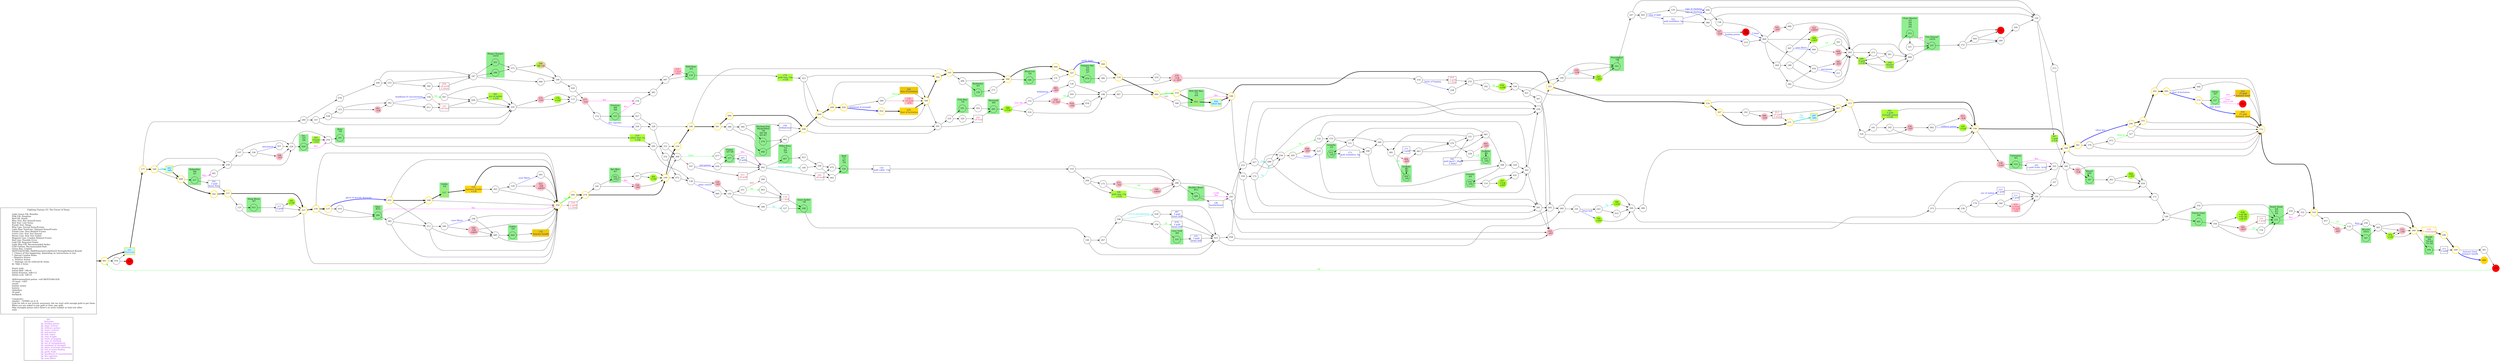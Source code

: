 digraph {
	// graph defaults
	rankdir=LR
	mclimit=50
	nodesep=.3 // changes horizontal separation of nodes
	ranksep=.4 // changes vertical separation of nodes
	node [height=.7
		width=.7
		shape=ellipse
		margin=0]
	edge[weight=5]
	
	subgraph ShopMenu {
		node [fontcolor = "purple" shape = "rect" margin = 0.1]
		shop261 [label = "\261\n Yaztromo\n \
			3g: healing potion\l \
			3g: plant control\l \
			3g: stillness potion\l \
			2g: insect control\l \
			2g: anti-poison\l \
			3g: holy water\l \
			3g: ring of light\l \
			2g: boots of leaping\l \
			3g: rope of climbing\l \
			3g: net of entanglement\l \
			3g: armband of strength\l \
			2g: glove of missile dexterity\l \
			2g: rod of water-finding\l \
			2g: garlic buds\l \
			3g: headband of concentration\l \
			3g: fire capsules\l \
			3g: nose filters\l"]
	}

	// a box for a graph label
	// note that you can override the defaults set above
	title [label = "Fighting Fantasy 03: The Forest of Doom\n\n \
		Light Green Fill: Benefits\l \
		Pink Fill: Penalties\l \
		Red Fill: Death\l \
		Blue Text: Key Items/Events\l \
		Red Text: Lost Items\l \
		Purple Text: Shops\l \
		Blue Line: Forced Items/Events\l \
		Light Blue Text/Line: Optional Items/Events\l \
		Purple Line: Dice Related Events\l \
		Green Line: Stat Test Passed\l \
		Brown Line: Stat Test Failed\l \
		Magenta Line: Combat Related Events\l \
		Red Line: Possible Error\l \
		Gold Fill: Required Nodes\l \
		Light Blue Fill: Recommended Nodes\l \
		Gold Outline: Recommended Path\l \
		Green Box: Combat\l \
		SK/ST/LK/AT/AR/: Skill/Stamina/Luck/Attack Strength/Attack Round/\l \
		?: Chance of this happening, depending on instructions in text\l \
		*: Special Combat Rules\l \
		-: Negative Status\l \
		+: Positive Status\l \
		^: Damage can be reduced by items\l \
		@: Take 2 items\l\l \
		Starts with:\l \
		Initial Skill: 1d6+6\l \
		Initial Stamina: 2d6+12\l \
		Initial Luck: 1d6+6\l\l \
		skill/stamina/luck potion: +all SK/ST/LK&1ILK\l \
		10 meal: +4ST\l \
		sword\l \
		leather armor\l \
		lantern\l \
		tinderbox\l \
		30 gold\l \
		backpack\l\l \
		Comments:\l \
		shield+: -1EDMG on 4~6\l \
		Gold for info is not strictly necessary, but we start with enough gold to get them.\l \
		When you are asked to pay gold or item, pay gold.\l \
		Skip strength potion since there's no more combat or luck test after.\l \
		none\l \
		"
		shape = "box"
		margin = 0.1]

	subgraph Required {
		node [style = "filled" color = "gold" fillcolor = "gold" fontcolor = "blue" shape = "rect"]
		058
		078
		232
		400 [fontcolor = "black" shape = "octagon"]
	}

	subgraph Required2 {
		node [style = "filled" color = "gold2" fillcolor = "gold2" fontcolor = "blue" shape = "rect"]
		176
		312
		354
	}

	subgraph Recommended {
		node [penwidth = 3 color = "gold"]
		001
		261 [shape = "rect" style = "filled" fillcolor = "paleturquoise1" fontcolor = "purple"]
		177
		160
		343 [style = "filled" fillcolor = "paleturquoise1" shape = "rect" fontcolor = "blue"]
		008
		392
		157
		337
		230
		137
		055
		168
		117
		232
		358
		040
		274
		109
		124
		180
		361
		086
		208
		099
		209
		028
		052
		078
		349
		102
		105
		394
		066
		325
		268
		119
		090
		210
		043
		050 [style = "filled" fillcolor = "paleturquoise1" shape = "rect" fontcolor = "blue"]
		188
		221
		378
		307
		271
		297 [style = "filled" fillcolor = "paleturquoise1" shape = "rect" fontcolor = "blue"]
		067
		113
		149
		306
		391
		200
		351
		292
		095
		173
		058
		112
		103
		360
		279 [shape = "rect" fontcolor = "crimson"]
		246
		204
		400
	}
	
	subgraph Optional {
		node [style = "filled" color = "paleturquoise1" fillcolor = "paleturquoise1" fontcolor = "blue" shape = "rect"]
		050
		261
		297
		343
	}

	subgraph Combat {
		style = "filled" color = "palegreen2"

		subgraph cluster_SHAPE_CHANGER {
			label = "Shape Changer\n 10/10"
			203
			286
		}
		
		subgraph cluster_WILD_BOAR {
			label = "Wild Boar\n 6/5"
			118
		}
		
		subgraph cluster_FISH_MAN {
			label = "Fish Man\n 7/6"
			181
		}
		
		subgraph cluster_WEREWOLF {
			label = "Werewolf\n 8/9"
			285
		}
		
		subgraph cluster_GHOUL {
			label = "Ghoul\n 9/7"
			227
		}
		
		subgraph cluster_WYVERN {
			label = "Wyvern\n 10/11"
			167
		}
		
		subgraph cluster_BANDIT {
			label = "Bandit\n 8/6\n 7/6 6/4\n 7/5 5/6"
			104
		}
		
		subgraph cluster_DWARF {
			label = "Dwarf\n 8/5"
			347
		}
		
		subgraph cluster_FOREST_GIANT {
			label = "Forest Giant\n 9/9"
			265
		}
		
		subgraph cluster_DEATH_HAWK {
			label = "Death Hawk\n 4/4\n 4/3\n 5/4"
			231
		}
		
		subgraph cluster_CATWOMAN {
			label = "Catwoman\n 8/5"
			153
		}
		
		subgraph cluster_PTERODACTYL {
			label = "Pterodactyl\n 7/8"
			303
		}
		
		subgraph cluster_CLONE_WARRIOR {
			label = "Clone Warrior\n 5/5\n 6/4\n 5/6\n 6/5"
			212
		}
		
		subgraph cluster_FIRE_DEMON {
			label = "Fire Domon*\n 10/10"
			107
		}
		
		subgraph cluster_WILD_HILL_MAN {
			label = "Wild Hill Man\n 7/5\n 6/4"
			043
		}
		
		subgraph cluster_GREMLIN {
			label = "Gremlin\n 5/3"
			165 [label = "\N\n -3AT"]
		}
		
		subgraph cluster_GREMLIN2 {
			label = "Gremlin\n 4/3\n 3/2"
			049 [label = "\N\n -3AT"]
		}
		
		subgraph cluster_GREMLIN3 {
			label = "Gremlin\n 5/5"
			071 [label = "\N\n -3AT"]
		}
		
		subgraph cluster_GREMLIN4 {
			label = "Gremlin\n 4/4"
			193 [label = "\N\n -3AT"]
		}
		
		subgraph cluster_BARBARIAN {
			label = "Barbarian\n 9/7"
			128
		}
		
		subgraph cluster_BLOOD_EEL {
			label = "Blood Eel\n 5/4"
			186
		}
		
		subgraph cluster_VAMPIRE_BAT {
			label = "Vampire Bat\n 5/5\n 6/5\n 5/7"
			079
		}
		
		subgraph cluster_TREEMAN {
			label = "Treeman\n 8/8\n 8/8"
			123
		}
		
		subgraph cluster_HUNTING_DOG_MASKED_MAN {
			label = "Hunting Dog\n MaskedMan\n 7/6\n 6/6 5/6\n 6/5 8/7"
			096
			276
		}
		
		subgraph cluster_PYGMY {
			label = "Pygmy\n 5/5 5/6"
			377
		}
		
		subgraph cluster_KILLER_BEES {
			label = "Killer Bees\n 7/3\n 8/4\n 7/4"
			007
		}
		
		subgraph cluster_WOLF {
			label = "Wolf\n 7/7\n 8/7\n 7/9"
			330
		}
		
		subgraph cluster_BOULDER_BEAST {
			label = "Boulder Beast\n 8/11"
			084
		}
		
		subgraph cluster_GIANT_SPIDER {
			label = "Giant Spider\n 7/8"
			298
		}
		
		subgraph cluster_CAVE_TROLL {
			label = "Cave Troll\n 8/9"
			310
		}
		
		subgraph cluster_HOBGOBLIN {
			label = "Hobgoblin\n 6/6\n 5/7"
			317
		}
		
		subgraph cluster_STING_WORM {
			label = "Sting Worm\n 8/7"
			015
		}
		
		subgraph cluster_ORC {
			label = "Orc\n 5/5\n 5/6"
			029
		}
		
		subgraph cluster_BEAR {
			label = "Bear\n 7/8"
			241
		}
		
		subgraph cluster_GOBLIN {
			label = "Goblin\n 5/4"
			009
		}
		
		subgraph cluster_GOBLIN2 {
			label = "Goblin\n 5/4"
			117
		}
		
		subgraph cluster_OGRE {
			label = "Ogre\n 8/12"
			290
		}
		
		subgraph cluster_APE_MAN {
			label = "Ape Man\n 8/7"
			352 [label = "\N\n -2AT"]
		}
	}

	subgraph Death {
		node [style = "filled" color = "red"]
		002
		098
		304 [label = "\N\n -2SK"]
		333
		399
	}

	subgraph Boost {
		node [style = "filled" color = "greenyellow"]
		034 [label = "\N\n +all SK/\n +all LK/\n +all ST"]
		068 [label = "\N\n +3ST"]
		070 [label = "\N\n +2SK"]
		091 [shape = "rect" fontcolor = "blue" label = "\N\n eye of amber\n +1LK"]
		106 [shape = "rect" fontcolor = "blue" label = "\N\n gold ring: 15g\n +2LK"]
		166 [label = "\N\n +2LK"]
		174 [shape = "rect" fontcolor = "blue" label = "\N\n gold ring: 10g\n +1LK"]
		179 [label = "\N\n +1AT"]
		184 [label = "\N\n +4ST"]
		219 [shape = "rect" fontcolor = "blue" label = "\N\n silver dart: 5g\n +1LK"]
		232 [shape = "rect" fontcolor = "blue" label = "\N\n hammer handle\n +1LK"]
		235 [label = "\N\n +1LK"]
		248 [shape = "rect" fontcolor = "blue" label = "\N\n shield+\n +1LK"]
		257 [label = "\N\n +1LK\n +4ST"]
		262 [label = "\N\n +1AT"]
		269 [label = "\N\n +4ST"]
		283 [label = "\N\n +4ST"]
		302 [label = "\N\n +1AT"]
		308 [color = "greenyellow:pink" label = "\N\n SK&harr;LK"]
		341 [shape = "rect" fontcolor = "blue" label = "\N\n 5 gold\n strength potion\n +1LK"]
		374 [label = "\N\n +1AT"]
		383 [shape = "rect" fontcolor = "blue" label = "\N\n whistle\n +2ST"]
		387 [shape = "rect" fontcolor = "blue" label = "\N\n 1 gold\n +1LK"]
		388 [label = "\N\n +1LK?"]
		389 [shape = "rect" fontcolor = "blue" label = "\N\n 8 gold\n +1LK"]
	}

	subgraph Damage {
		node [style = "filled" color = "pink"]
		004 [label = "\N\n -4ST"]
		013 [label = "\N\n -3LK"]
		019 [label = "\N\n -1ST"]
		022 [label = "\N\n -2SK\n -1d6ST"]
		030 [label = "\N\n -2ST"]
		032 [shape = "rect" fontcolor = "crimson" label = "\N\n -2 items\n -10 gold\n -1LK"]
		035 [label = "\N\n -4ST"]
		042 [label = "\N\n -1LK"]
		044 [label = "\N\n -2ST"]
		045 [label = "\N\n -2ST"]
		046 [label = "\N\n -2LK"]
		048 [label = "\N\n -1d6ST"]
		083 [label = "\N\n -2ST"]
		108 [label = "\N\n -3ST"]
		129 [shape = "rect" fontcolor = "crimson" label = "\N\n -10 gold\n -2LK"]
		130 [label = "\N\n -1LK?"]
		133 [label = "\N\n -2AT"]
		134 [label = "\N\n -1LK"]
		141 [label = "\N\n -1LK"]
		143 [label = "\N\n -2ST"]
		156 [label = "\N\n -3ST"]
		159 [label = "\N\n -3ST"]
		163 [label = "\N\n -3ST"]
		169 [label = "\N\n -2SK\n -1d6ST"]
		222 [label = "\N\n -1d6ST"]
		237 [label = "\N\n -2LK"]
		250 [label = "\N\n -2ST"]
		259 [label = "\N\n -3~5ST"]
		275 [label = "\N\n -1ST"]
		277 [label = "\N\n -1ST"]
		278 [label = "\N\n -1LK\n -2~4ST"]
		328 [shape = "rect" fontcolor = "crimson" label = "\N\n -1 food\n -4ST"]
		345 [label = "\N\n -4ST"]
		372 [label = "\N\n -?ST"]
		395 [label = "\N\n -3ST?"]
	}

	subgraph Key_Item {
		node [fontcolor = "blue" shape = "rect"]
		012 [label = "\N\n -10 gold\n -2 items" fontcolor = "crimson"]
		014 [label = "\N\n -3 gold\n -1 item" fontcolor = "crimson"]
		036 [label = "\N\n -all gold/\n -2 items" fontcolor = "crimson"]
		050 [label = "\N\n silver key"]
		053 [label = "\N\n -all gold" fontcolor = "crimson"]
		058 [label = "\N\n 25 gold\n hammer head"]
		074 [label = "\N\n 5 gold\n brass bell"]
		078 [label = "\N\n dust of levitation"]
		101 [label = "\N\n 5 gold\n brass bell"]
		111 [label = "\N\n 5 gold"]
		116 [label = "\N\n gold collar: 15g"]
		145 [label = "\N\n -all food" fontcolor = "crimson"]
		146 [label = "\N\n boulderbeast"]
		176 [label = "\N\n hammer handle"]
		178 [label = "\N\n -1 food" fontcolor = "crimson"]
		194 [label = "\N\n belladonna"]
		202 [label = "\N\n 2 gold studs: 2x5g"]
		205 [label = "\N\n 6 gold"]
		217 [label = "\N\n 4 gold"]
		218 [label = "\N\n -5 gold/\n -1 item" fontcolor = "crimson"]
		223 [label = "\N\n 5 gold"]
		242 [label = "\N\n gold ignot?: 28g/\n -1 item?"]
		273 [label = "\N\n gold medallion: 9g"]
		279 [label = "\N\n -5 items/gold" fontcolor = "crimson"]
		287 [label = "\N\n 5 gold\n brass bell"]
		297 [label = "\N\n info" tooltip = "goblin in crypt north in forest"]
		299 [label = "\N\n -all food" fontcolor = "crimson"]
		301 [label = "\N\n 3 gold\n brass flute"]
		311 [label = "\N\n 2 gold"]
		312 [label = "\N\n 25 gold\n hammer head"]
		322 [label = "\N\n gold medallion: 5g"]
		343 [label = "\N\n info" tooltip = "go north"]
		353 [label = "\N\n -all food" fontcolor = "crimson"]
		354 [label = "\N\n dust of levitation"]
		370 [label = "\N\n -1 item" fontcolor = "crimson"]
		371 [label = "\N\n 3 gold"]
	}
	
	subgraph Shop {
		node [fontcolor = "purple" shape = "rect"]
		261 [label = "\N\n Yaztromo"]
	}

	title -> 001 [penwidth = 3]
	001 -> 261 [penwidth = 3]
	001 -> 054
	003 -> 322 [color = "blue" fontcolor = "blue" label = "ring of light"]
	003 -> 120
	004 -> 049
	004 -> 093
	005 -> 333
	005 -> 249
	006 -> 148
	007 -> 023
	008 -> 317
	008 -> 392 [penwidth = 3]
	009 -> 176
	010 -> 290
	011 -> 353
	012 -> 271
	012 -> 067
	013 -> 149
	014 -> 255
	015 -> 217
	016 -> 211 [color = "blue" fontcolor = "blue" label = "anti-poison"]
	016 -> 345
	017 -> 089 [color = "cyan3" fontcolor = "cyan3" label = "-1g"]
	017 -> 256
	017 -> 238
	018 -> 198
	019 -> 018
	020 -> 277
	021 -> 226
	022 -> 358
	023 -> 339
	024 -> 377
	024 -> 092
	025 -> 369
	025 -> 056
	026 -> 091
	026 -> 220
	027 -> 329
	028 -> 052 [penwidth = 3 color = "blue" fontcolor = "blue" label = "armband of strength"]
	028 -> 266
	029 -> 383
	029 -> 254 [color = "magenta" fontcolor = "magenta" label = "flee"]
	030 -> 225
	031 -> 362
	032 -> 150
	033 -> 390
	034 -> 231
	035 -> 132
	036 -> 187
	037 -> 226
	037 -> 336
	038 -> 315
	038 -> 220
	039 -> 287
	040 -> 274 [penwidth = 3]
	041 -> 239
	042 -> 342
	043 -> 050 [penwidth = 3]
	043 -> 188 [color = "magenta" fontcolor = "magenta" label = "flee"]
	044 -> 293
	045 -> 165
	046 -> 012
	047 -> 026
	047 -> 220
	048 -> 288
	049 -> 371
	050 -> 188 [penwidth = 3]
	051 -> 199
	051 -> 397
	052 -> 078 [penwidth = 3]
	053 -> 092
	054 -> 399
	054 -> 261
	055 -> 168 [penwidth = 3]
	055 -> 313
	055 -> 358
	056 -> 233
	056 -> 163
	057 -> 132 [color = "green" fontcolor = "green" label = "LK"]
	057 -> 035 [color = "brown"]
	058 -> 112 [penwidth = 3]
	059 -> 171
	060 -> 183 [color = "green" fontcolor = "green" label = "LK"]
	060 -> 044 [color = "brown"]
	061 -> 398
	061 -> 151
	062 -> 208
	063 -> 178
	064 -> 142
	065 -> 330
	066 -> 325 [penwidth = 3]
	067 -> 113 [penwidth = 3]
	068 -> 059
	069 -> 264
	069 -> 143
	069 -> 269
	069 -> 016
	070 -> 334
	071 -> 273
	072 -> 138
	073 -> 327 [color = "green" fontcolor = "green" label = "SK&LK"]
	073 -> 112 [color = "brown"]
	074 -> 025
	075 -> 330
	076 -> 206
	077 -> 377
	077 -> 092
	078 -> 349 [penwidth = 3]
	079 -> 386
	080 -> 293
	081 -> 049 [color = "green" fontcolor = "green" label = "LK"]
	081 -> 004 [color = "brown"]
	082 -> 235 [color = "blue" fontcolor = "blue" label = "stillness potion"]
	082 -> 013
	083 -> 139
	084 -> 146
	084 -> 245 [color = "magenta" fontcolor = "magenta" label = ">3AR\n flee"]
	085 -> 009
	085 -> 358
	086 -> 208 [penwidth = 3]
	087 -> 090
	088 -> 212
	088 -> 107
	089 -> 256
	089 -> 281
	089 -> 238
	090 -> 210 [penwidth = 3 color = "green" fontcolor = "green" label = "LK"]
	090 -> 348 [color = "brown" fontcolor = "brown" label = "-3ST"]
	091 -> 220
	092 -> 299
	092 -> 007
	092 -> 100 [color = "cyan3" fontcolor = "cyan3" label = "insect control"]
	093 -> 061
	093 -> 270
	094 -> 136
	094 -> 144
	095 -> 173 [penwidth = 3 color = "blue" fontcolor = "blue" label = "dust of levitation"]
	095 -> 368
	096 -> 062
	097 -> 328
	097 -> 118
	001 -> 098 [dir = back color = "green" fontcolor = "green" label = "LK"]
	099 -> 209 [penwidth = 3]
	099 -> 349
	100 -> 339
	101 -> 025
	102 -> 105 [penwidth = 3]
	103 -> 057
	103 -> 360 [penwidth = 3]
	104 -> 311
	105 -> 384
	105 -> 394 [penwidth = 3]
	106 -> 288
	107 -> 152
	108 -> 226
	109 -> 124 [penwidth = 3]
	109 -> 072
	109 -> 309
	110 -> 257
	110 -> 031
	111 -> 150
	112 -> 103 [penwidth = 3]
	113 -> 324
	113 -> 149 [penwidth = 3]
	114 -> 350 [color = "blue" fontcolor = "blue" label = "fire capsules"]
	114 -> 123
	115 -> 382
	115 -> 277
	116 -> 314
	117 -> 232 [penwidth = 3]
	118 -> 174
	119 -> 090 [penwidth = 3]
	119 -> 216
	120 -> 094 [color = "blue" fontcolor = "blue" label = "rope of climbing"]
	120 -> 380
	121 -> 061
	121 -> 081
	122 -> 135
	122 -> 362
	123 -> 027
	123 -> 234 [color = "magenta" fontcolor = "magenta" label = "flee"]
	124 -> 180 [penwidth = 3]
	125 -> 337
	125 -> 015
	126 -> 365 [color = "blue" fontcolor = "blue" label = "nose filters"]
	126 -> 022
	127 -> 298
	128 -> 272
	129 -> 349
	130 -> 153
	130 -> 355
	131 -> 325
	132 -> 258 [color = "blue" fontcolor = "blue" label = "flute"]
	132 -> 167
	133 -> 374
	133 -> 360
	134 -> 283
	134 -> 303
	135 -> 284
	135 -> 151
	136 -> 069
	137 -> 055 [penwidth = 3 color = "blue" fontcolor = "blue" label = "glove of missile dexterity"]
	137 -> 010
	138 -> 064 [color = "blue" fontcolor = "blue" label = "plant control"]
	138 -> 159
	139 -> 198
	140 -> 025
	140 -> 267
	141 -> 347
	141 -> 059
	142 -> 366
	142 -> 178
	142 -> 251
	143 -> 080
	144 -> 213
	144 -> 387
	145 -> 285
	146 -> 245
	147 -> 038
	147 -> 220
	148 -> 097
	148 -> 020
	149 -> 130
	149 -> 306 [penwidth = 3]
	150 -> 357
	150 -> 171
	151 -> 071
	151 -> 296
	152 -> 333
	152 -> 005
	152 -> 249
	153 -> 202
	153 -> 355 [color = "magenta" fontcolor = "magenta" label = "flee"]
	154 -> 231
	155 -> 083 [color = "blue" fontcolor = "blue" label = "belladonna"]
	155 -> 259
	156 -> 109
	157 -> 125
	157 -> 337 [penwidth = 3]
	158 -> 047 [color = "green" fontcolor = "green" label = "LK"]
	158 -> 353 [color = "brown"]
	159 -> 142
	160 -> 343 [penwidth = 3 color = "cyan3" fontcolor = "cyan3" label = "-1g"]
	160 -> 008
	160 -> 239
	161 -> 185
	161 -> 341
	162 -> 285
	163 -> 375
	164 -> 144
	165 -> 242
	166 -> 390
	167 -> 305
	168 -> 117 [penwidth = 3]
	168 -> 358
	169 -> 085
	169 -> 358
	170 -> 223 [color = "blue" fontcolor = "blue" label = "eye of amber"]
	170 -> 346
	171 -> 190
	172 -> 089 [color = "cyan3" fontcolor = "cyan3" label = "-1g"]
	172 -> 256
	172 -> 281
	173 -> 058 [penwidth = 3 color = "blue" fontcolor = "blue" label = "holy water"]
	173 -> 227
	174 -> 323
	175 -> 372
	175 -> 106
	176 -> 358
	177 -> 289
	177 -> 160 [penwidth = 3]
	178 -> 298
	179 -> 115
	180 -> 105
	180 -> 361 [penwidth = 3]
	181 -> 162
	182 -> 070 [color = "green" fontcolor = "green" label = "SK"]
	182 -> 334 [color = "brown"]
	183 -> 293
	184 -> 390
	185 -> 250
	185 -> 149
	186 -> 131
	187 -> 286
	187 -> 203
	187 -> 006
	188 -> 359
	188 -> 221 [penwidth = 3]
	189 -> 269
	189 -> 293
	190 -> 265
	190 -> 318
	191 -> 184 [color = "blue" fontcolor = "blue" label = "brass bell"]
	191 -> 243
	192 -> 012
	192 -> 046
	193 -> 110
	194 -> 208
	195 -> 352
	195 -> 156
	196 -> 376
	196 -> 039 [color = "cyan3" fontcolor = "cyan3" label = "net of entanglement"]
	196 -> 025
	197 -> 024 [color = "blue" fontcolor = "blue" label = "anti-poison"]
	197 -> 053
	198 -> 278
	198 -> 087
	199 -> 134 [color = "cyan3" fontcolor = "cyan3" label = "-1g"]
	199 -> 283
	199 -> 303
	200 -> 351 [penwidth = 3]
	200 -> 112
	201 -> 389
	201 -> 088
	202 -> 355
	203 -> 373
	204 -> 400 [penwidth = 3 color = "blue" fontcolor = "blue" label = "hammer head\n hammer handle"]
	204 -> 381
	205 -> 092
	206 -> 253
	206 -> 187
	207 -> 302
	207 -> 109
	208 -> 099 [penwidth = 3]
	208 -> 291
	209 -> 028 [penwidth = 3]
	209 -> 349
	210 -> 043 [penwidth = 3]
	210 -> 188
	211 -> 293
	212 -> 321
	212 -> 107 [color = "magenta" fontcolor = "magenta" label = "flee"]
	213 -> 306
	214 -> 069
	215 -> 248
	215 -> 201
	216 -> 278
	217 -> 262
	217 -> 337
	218 -> 274
	219 -> 300
	220 -> 275
	220 -> 115
	221 -> 378 [penwidth = 3]
	221 -> 199
	222 -> 293
	223 -> 150
	224 -> 332
	225 -> 135
	225 -> 362
	226 -> 029
	226 -> 254
	227 -> 312 [color = "magenta" fontcolor = "magenta" label = "win"]
	227 -> 002 [color = "magenta" fontcolor = "magenta" label = "lose/\n lose 4 AR"]
	228 -> 255
	229 -> 165 [color = "green" fontcolor = "green" label = "LK"]
	229 -> 045 [color = "brown"]
	230 -> 137 [penwidth = 3]
	230 -> 290
	230 -> 358
	231 -> 224
	231 -> 332 [color = "magenta" fontcolor = "magenta" label = "flee"]
	232 -> 263
	232 -> 358 [penwidth = 3]
	233 -> 017
	233 -> 238
	234 -> 382
	235 -> 149
	236 -> 170
	236 -> 150
	237 -> 214 [color = "blue" fontcolor = "blue" label = "healing potion"]
	237 -> 304
	238 -> 221
	239 -> 037
	239 -> 226
	240 -> 338 [color = "blue" fontcolor = "blue" label = "nose filters"]
	240 -> 169
	241 -> 219
	242 -> 121
	243 -> 166 [color = "cyan3" fontcolor = "cyan3" label = "-1g"]
	243 -> 033
	244 -> 198
	245 -> 163
	245 -> 233
	245 -> 393
	246 -> 204 [penwidth = 3]
	247 -> 003
	247 -> 144
	248 -> 389
	248 -> 088
	249 -> 164
	250 -> 082
	251 -> 063 [color = "green" fontcolor = "green" label = "SK"]
	251 -> 260 [color = "brown" fontcolor = "brown" label = "-4ST"]
	252 -> 309
	252 -> 072
	253 -> 344
	253 -> 187
	254 -> 241
	254 -> 300
	255 -> 182
	255 -> 334
	256 -> 122 [color = "green" fontcolor = "green" label = "LK"]
	256 -> 295 [color = "brown"]
	257 -> 031
	258 -> 305
	259 -> 244 [color = "green" fontcolor = "green" label = "LK"]
	259 -> 019 [color = "brown"]
	260 -> 178
	261 -> 177 [penwidth = 3]
	262 -> 337
	263 -> 126
	263 -> 358
	264 -> 367
	264 -> 189
	264 -> 282
	265 -> 356
	266 -> 354 [color = "green" fontcolor = "green" label = "SKx3"]
	266 -> 129 [color = "brown"]
	267 -> 196
	267 -> 025
	268 -> 119 [penwidth = 3]
	269 -> 293
	270 -> 229
	270 -> 121
	271 -> 297 [penwidth = 3 color = "cyan3" fontcolor = "cyan3" label = "-5g/\n -item"]
	271 -> 067
	272 -> 394
	273 -> 296
	274 -> 195
	274 -> 109 [penwidth = 3]
	275 -> 179
	275 -> 115
	276 -> 062
	277 -> 234 [color = "magenta" fontcolor = "magenta" label = "flee"]
	277 -> 114
	278 -> 319
	279 -> 246 [penwidth = 3]
	280 -> 306
	281 -> 163
	281 -> 393
	282 -> 016
	282 -> 293
	283 -> 303
	284 -> 081
	284 -> 270
	285 -> 388
	286 -> 373
	287 -> 025
	288 -> 084
	288 -> 245
	289 -> 076
	289 -> 147
	290 -> 385
	290 -> 358 [color = "magenta" fontcolor = "magenta" label = "flee"]
	291 -> 335
	291 -> 145
	292 -> 095 [penwidth = 3]
	292 -> 112
	293 -> 215
	293 -> 389
	293 -> 088
	294 -> 106
	294 -> 175
	294 -> 288
	295 -> 225 [color = "blue" fontcolor = "blue" label = "helmet"]
	295 -> 030
	296 -> 398
	296 -> 284
	297 -> 067 [penwidth = 3]
	298 -> 140
	299 -> 065
	299 -> 075
	300 -> 138
	300 -> 331
	301 -> 157
	302 -> 109
	303 -> 247
	304 -> 069 [color = "blue" fontcolor = "blue" label = "-5 food"]
	305 -> 374
	305 -> 133
	305 -> 360
	306 -> 391 [penwidth = 3]
	306 -> 112
	307 -> 192
	307 -> 271 [penwidth = 3]
	308 -> 148
	309 -> 077 [color = "green" fontcolor = "green" label = "LKx2"]
	309 -> 197 [color = "brown"]
	310 -> 101
	311 -> 204
	312 -> 112
	313 -> 240
	313 -> 085
	313 -> 358
	314 -> 294
	314 -> 288
	315 -> 042
	315 -> 342
	316 -> 198
	317 -> 301
	317 -> 041 [color = "magenta" fontcolor = "magenta" label = "flee"]
	318 -> 231
	319 -> 228 [color = "blue" fontcolor = "blue" label = "boots of leaping"]
	319 -> 014
	320 -> 362
	321 -> 107
	322 -> 094 [color = "blue" fontcolor = "blue" label = "rope of climbing"]
	322 -> 380
	323 -> 291
	323 -> 099
	323 -> 102
	324 -> 250
	324 -> 161
	324 -> 149
	325 -> 268 [penwidth = 3 color = "blue" fontcolor = "blue" label = "garlic buds"]
	325 -> 079
	326 -> 145
	327 -> 351
	327 -> 112
	328 -> 118
	329 -> 180
	329 -> 252
	330 -> 116
	331 -> 124
	331 -> 309
	332 -> 103
	334 -> 113
	334 -> 051
	335 -> 181
	335 -> 326
	336 -> 021 [color = "blue" fontcolor = "blue" label = "anti-poison"]
	336 -> 108
	337 -> 230 [penwidth = 3]
	337 -> 358
	338 -> 085
	338 -> 358
	339 -> 065
	339 -> 075
	340 -> 141
	340 -> 347
	340 -> 059
	341 -> 149
	342 -> 158 [color = "blue" fontcolor = "blue" label = "headband of concentration"]
	342 -> 011
	343 -> 008 [penwidth = 3]
	343 -> 239
	344 -> 036
	345 -> 293
	346 -> 032
	346 -> 111
	347 -> 363
	348 -> 043
	348 -> 188
	349 -> 291
	349 -> 102 [penwidth = 3]
	350 -> 329
	351 -> 292 [penwidth = 3]
	351 -> 112
	352 -> 207
	352 -> 156 [color = "magenta" fontcolor = "magenta" label = "flee"]
	353 -> 026
	353 -> 220
	354 -> 349
	355 -> 340
	356 -> 034
	356 -> 395
	356 -> 231
	357 -> 306
	358 -> 040 [penwidth = 3 color = "green" fontcolor = "green" label = "LK"]
	358 -> 218 [color = "brown"]
	359 -> 172
	359 -> 281
	360 -> 279 [penwidth = 3]
	360 -> 104
	361 -> 396
	361 -> 086 [penwidth = 3]
	362 -> 281
	362 -> 238
	363 -> 068
	363 -> 059
	364 -> 276
	364 -> 194
	365 -> 358
	366 -> 127 [color = "cyan3" fontcolor = "cyan3" label = "-3g"]
	366 -> 178
	367 -> 060 [color = "blue" fontcolor = "blue" label = "nose filters"]
	367 -> 222
	368 -> 112
	369 -> 191
	369 -> 390
	370 -> 231
	371 -> 093
	372 -> 048 [color = "green" fontcolor = "green" label = "SK"]
	372 -> 288 [color = "brown"]
	373 -> 308
	373 -> 148
	374 -> 133
	374 -> 360
	375 -> 150
	375 -> 236
	376 -> 074 [color = "green" fontcolor = "green" label = "LK"]
	376 -> 310 [color = "brown"]
	377 -> 205
	377 -> 092 [color = "magenta" fontcolor = "magenta" label = "flee"]
	378 -> 307 [penwidth = 3]
	378 -> 067
	379 -> 073
	379 -> 112
	380 -> 237
	380 -> 144
	381 -> 098
	382 -> 097
	383 -> 254
	384 -> 128
	384 -> 394
	385 -> 168
	385 -> 313
	385 -> 358
	386 -> 119
	387 -> 340
	388 -> 155 [color = "magenta" fontcolor = "magenta" label = "lose AR"]
	388 -> 316
	389 -> 215
	389 -> 088
	390 -> 190
	390 -> 280
	391 -> 200 [penwidth = 3 color = "blue" fontcolor = "blue" label = "silver key"]
	391 -> 379
	392 -> 157 [penwidth = 3]
	393 -> 369
	394 -> 066 [penwidth = 3]
	394 -> 186
	395 -> 154 [color = "green" fontcolor = "green" label = "LK"]
	395 -> 370 [color = "brown"]
	396 -> 364
	396 -> 096
	397 -> 163
	397 -> 393
	398 -> 320
	398 -> 193
}
